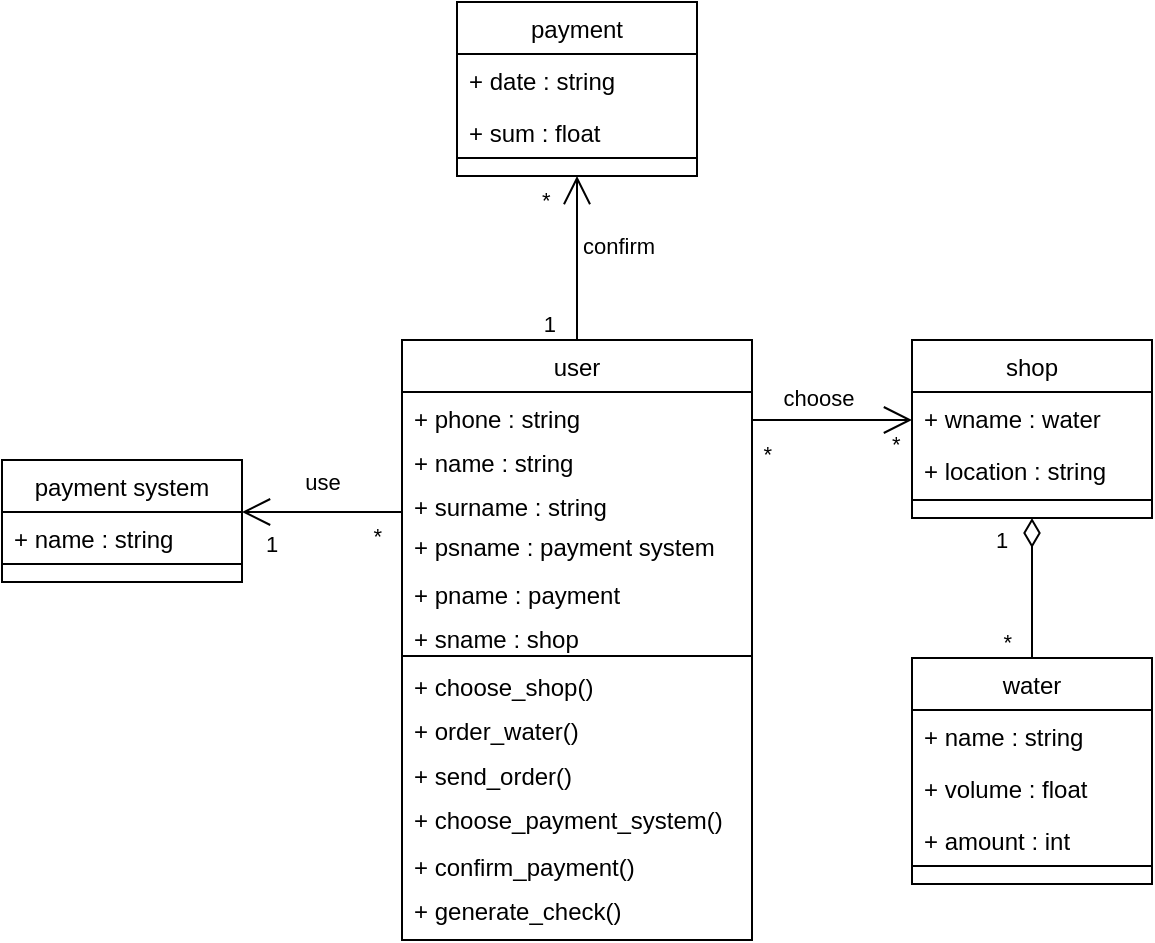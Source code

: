 <mxfile version="20.4.0" type="github">
  <diagram id="ATw0wiLQBBvaftRnEnq2" name="Страница 1">
    <mxGraphModel dx="912" dy="2438" grid="1" gridSize="10" guides="1" tooltips="1" connect="1" arrows="1" fold="1" page="1" pageScale="1" pageWidth="1169" pageHeight="827" math="0" shadow="0">
      <root>
        <mxCell id="0" />
        <mxCell id="1" parent="0" />
        <mxCell id="GyFa929_02Q6f_05pbuW-20" value="" style="endArrow=none;html=1;startSize=12;startArrow=diamondThin;startFill=0;entryX=0.5;entryY=0;entryDx=0;entryDy=0;" parent="1" target="GyFa929_02Q6f_05pbuW-8" edge="1">
          <mxGeometry relative="1" as="geometry">
            <mxPoint x="755" y="-1191" as="sourcePoint" />
            <mxPoint x="755" y="-1131" as="targetPoint" />
          </mxGeometry>
        </mxCell>
        <mxCell id="GyFa929_02Q6f_05pbuW-21" value="1" style="edgeLabel;resizable=0;html=1;align=left;verticalAlign=bottom;" parent="GyFa929_02Q6f_05pbuW-20" connectable="0" vertex="1">
          <mxGeometry x="-1" relative="1" as="geometry">
            <mxPoint x="-20" y="19" as="offset" />
          </mxGeometry>
        </mxCell>
        <mxCell id="GyFa929_02Q6f_05pbuW-22" value="*" style="edgeLabel;resizable=0;html=1;align=right;verticalAlign=bottom;" parent="GyFa929_02Q6f_05pbuW-20" connectable="0" vertex="1">
          <mxGeometry x="1" relative="1" as="geometry">
            <mxPoint x="-10" as="offset" />
          </mxGeometry>
        </mxCell>
        <mxCell id="GyFa929_02Q6f_05pbuW-23" value="" style="endArrow=none;html=1;startSize=12;startArrow=open;startFill=0;exitX=1;exitY=0.5;exitDx=0;exitDy=0;entryX=0;entryY=0.5;entryDx=0;entryDy=0;" parent="1" source="GyFa929_02Q6f_05pbuW-12" edge="1">
          <mxGeometry relative="1" as="geometry">
            <mxPoint x="690" y="-1305.67" as="sourcePoint" />
            <mxPoint x="440" y="-1194" as="targetPoint" />
          </mxGeometry>
        </mxCell>
        <mxCell id="GyFa929_02Q6f_05pbuW-24" value="1" style="edgeLabel;resizable=0;html=1;align=left;verticalAlign=bottom;" parent="GyFa929_02Q6f_05pbuW-23" connectable="0" vertex="1">
          <mxGeometry x="-1" relative="1" as="geometry">
            <mxPoint x="10" y="24" as="offset" />
          </mxGeometry>
        </mxCell>
        <mxCell id="GyFa929_02Q6f_05pbuW-25" value="*" style="edgeLabel;resizable=0;html=1;align=right;verticalAlign=bottom;" parent="GyFa929_02Q6f_05pbuW-23" connectable="0" vertex="1">
          <mxGeometry x="1" relative="1" as="geometry">
            <mxPoint x="-10" y="20" as="offset" />
          </mxGeometry>
        </mxCell>
        <mxCell id="GyFa929_02Q6f_05pbuW-26" value="use" style="edgeLabel;html=1;align=center;verticalAlign=middle;resizable=0;points=[];" parent="GyFa929_02Q6f_05pbuW-23" vertex="1" connectable="0">
          <mxGeometry x="0.17" y="2" relative="1" as="geometry">
            <mxPoint x="-7" y="-13" as="offset" />
          </mxGeometry>
        </mxCell>
        <mxCell id="GyFa929_02Q6f_05pbuW-27" value="" style="endArrow=none;html=1;startSize=12;startArrow=open;startFill=0;entryX=0.5;entryY=0;entryDx=0;entryDy=0;exitX=0.5;exitY=1;exitDx=0;exitDy=0;" parent="1" target="GyFa929_02Q6f_05pbuW-4" edge="1">
          <mxGeometry relative="1" as="geometry">
            <mxPoint x="527.5" y="-1362" as="sourcePoint" />
            <mxPoint x="620" y="-1330.67" as="targetPoint" />
          </mxGeometry>
        </mxCell>
        <mxCell id="GyFa929_02Q6f_05pbuW-28" value="*" style="edgeLabel;resizable=0;html=1;align=left;verticalAlign=bottom;" parent="GyFa929_02Q6f_05pbuW-27" connectable="0" vertex="1">
          <mxGeometry x="-1" relative="1" as="geometry">
            <mxPoint x="-20" y="20" as="offset" />
          </mxGeometry>
        </mxCell>
        <mxCell id="GyFa929_02Q6f_05pbuW-29" value="1" style="edgeLabel;resizable=0;html=1;align=right;verticalAlign=bottom;" parent="GyFa929_02Q6f_05pbuW-27" connectable="0" vertex="1">
          <mxGeometry x="1" relative="1" as="geometry">
            <mxPoint x="-10" as="offset" />
          </mxGeometry>
        </mxCell>
        <mxCell id="GyFa929_02Q6f_05pbuW-30" value="confirm" style="edgeLabel;html=1;align=center;verticalAlign=middle;resizable=0;points=[];" parent="GyFa929_02Q6f_05pbuW-27" vertex="1" connectable="0">
          <mxGeometry x="0.17" y="2" relative="1" as="geometry">
            <mxPoint x="18" y="-13" as="offset" />
          </mxGeometry>
        </mxCell>
        <mxCell id="dI0i4j_MGqkQLaD2QQwu-15" value="" style="endArrow=none;html=1;startSize=12;startArrow=open;startFill=0;exitX=0;exitY=0.5;exitDx=0;exitDy=0;" edge="1" parent="1" source="dI0i4j_MGqkQLaD2QQwu-12">
          <mxGeometry relative="1" as="geometry">
            <mxPoint x="744" y="-1352.67" as="sourcePoint" />
            <mxPoint x="615" y="-1240" as="targetPoint" />
          </mxGeometry>
        </mxCell>
        <mxCell id="dI0i4j_MGqkQLaD2QQwu-16" value="*" style="edgeLabel;resizable=0;html=1;align=left;verticalAlign=bottom;" connectable="0" vertex="1" parent="dI0i4j_MGqkQLaD2QQwu-15">
          <mxGeometry x="-1" relative="1" as="geometry">
            <mxPoint x="-12" y="20" as="offset" />
          </mxGeometry>
        </mxCell>
        <mxCell id="dI0i4j_MGqkQLaD2QQwu-17" value="*" style="edgeLabel;resizable=0;html=1;align=right;verticalAlign=bottom;" connectable="0" vertex="1" parent="dI0i4j_MGqkQLaD2QQwu-15">
          <mxGeometry x="1" relative="1" as="geometry">
            <mxPoint x="10" y="25" as="offset" />
          </mxGeometry>
        </mxCell>
        <mxCell id="dI0i4j_MGqkQLaD2QQwu-18" value="choose" style="edgeLabel;html=1;align=center;verticalAlign=middle;resizable=0;points=[];" vertex="1" connectable="0" parent="dI0i4j_MGqkQLaD2QQwu-15">
          <mxGeometry x="0.17" y="2" relative="1" as="geometry">
            <mxPoint y="-13" as="offset" />
          </mxGeometry>
        </mxCell>
        <mxCell id="dI0i4j_MGqkQLaD2QQwu-25" value="" style="group" vertex="1" connectable="0" parent="1">
          <mxGeometry x="467.5" y="-1449" width="120" height="87" as="geometry" />
        </mxCell>
        <mxCell id="dI0i4j_MGqkQLaD2QQwu-21" value="payment" style="swimlane;fontStyle=0;childLayout=stackLayout;horizontal=1;startSize=26;fillColor=none;horizontalStack=0;resizeParent=1;resizeParentMax=0;resizeLast=0;collapsible=1;marginBottom=0;" vertex="1" parent="dI0i4j_MGqkQLaD2QQwu-25">
          <mxGeometry width="120" height="78" as="geometry">
            <mxRectangle x="260" y="-410" width="60" height="30" as="alternateBounds" />
          </mxGeometry>
        </mxCell>
        <mxCell id="dI0i4j_MGqkQLaD2QQwu-22" value="+ date : string" style="text;strokeColor=none;fillColor=none;align=left;verticalAlign=top;spacingLeft=4;spacingRight=4;overflow=hidden;rotatable=0;points=[[0,0.5],[1,0.5]];portConstraint=eastwest;" vertex="1" parent="dI0i4j_MGqkQLaD2QQwu-21">
          <mxGeometry y="26" width="120" height="26" as="geometry" />
        </mxCell>
        <mxCell id="dI0i4j_MGqkQLaD2QQwu-23" value="+ sum : float" style="text;strokeColor=none;fillColor=none;align=left;verticalAlign=top;spacingLeft=4;spacingRight=4;overflow=hidden;rotatable=0;points=[[0,0.5],[1,0.5]];portConstraint=eastwest;" vertex="1" parent="dI0i4j_MGqkQLaD2QQwu-21">
          <mxGeometry y="52" width="120" height="26" as="geometry" />
        </mxCell>
        <mxCell id="dI0i4j_MGqkQLaD2QQwu-24" style="text;strokeColor=default;fillColor=none;align=left;verticalAlign=top;spacingLeft=4;spacingRight=4;overflow=hidden;rotatable=0;points=[[0,0.5],[1,0.5]];portConstraint=eastwest;" vertex="1" parent="dI0i4j_MGqkQLaD2QQwu-25">
          <mxGeometry y="78" width="120" height="9" as="geometry" />
        </mxCell>
        <mxCell id="dI0i4j_MGqkQLaD2QQwu-26" value="" style="group" vertex="1" connectable="0" parent="1">
          <mxGeometry x="240" y="-1220" width="120" height="61" as="geometry" />
        </mxCell>
        <mxCell id="GyFa929_02Q6f_05pbuW-12" value="payment system" style="swimlane;fontStyle=0;childLayout=stackLayout;horizontal=1;startSize=26;fillColor=none;horizontalStack=0;resizeParent=1;resizeParentMax=0;resizeLast=0;collapsible=1;marginBottom=0;" parent="dI0i4j_MGqkQLaD2QQwu-26" vertex="1">
          <mxGeometry width="120" height="52" as="geometry">
            <mxRectangle x="260" y="-410" width="60" height="30" as="alternateBounds" />
          </mxGeometry>
        </mxCell>
        <mxCell id="GyFa929_02Q6f_05pbuW-13" value="+ name : string" style="text;strokeColor=none;fillColor=none;align=left;verticalAlign=top;spacingLeft=4;spacingRight=4;overflow=hidden;rotatable=0;points=[[0,0.5],[1,0.5]];portConstraint=eastwest;" parent="GyFa929_02Q6f_05pbuW-12" vertex="1">
          <mxGeometry y="26" width="120" height="26" as="geometry" />
        </mxCell>
        <mxCell id="dI0i4j_MGqkQLaD2QQwu-8" style="text;strokeColor=default;fillColor=none;align=left;verticalAlign=top;spacingLeft=4;spacingRight=4;overflow=hidden;rotatable=0;points=[[0,0.5],[1,0.5]];portConstraint=eastwest;" vertex="1" parent="dI0i4j_MGqkQLaD2QQwu-26">
          <mxGeometry y="52" width="120" height="9" as="geometry" />
        </mxCell>
        <mxCell id="dI0i4j_MGqkQLaD2QQwu-27" value="" style="group" vertex="1" connectable="0" parent="1">
          <mxGeometry x="695" y="-1280" width="120" height="89" as="geometry" />
        </mxCell>
        <mxCell id="dI0i4j_MGqkQLaD2QQwu-9" style="text;strokeColor=default;fillColor=none;align=left;verticalAlign=top;spacingLeft=4;spacingRight=4;overflow=hidden;rotatable=0;points=[[0,0.5],[1,0.5]];portConstraint=eastwest;" vertex="1" parent="dI0i4j_MGqkQLaD2QQwu-27">
          <mxGeometry y="80" width="120" height="9" as="geometry" />
        </mxCell>
        <mxCell id="dI0i4j_MGqkQLaD2QQwu-12" value="shop" style="swimlane;fontStyle=0;childLayout=stackLayout;horizontal=1;startSize=26;fillColor=none;horizontalStack=0;resizeParent=1;resizeParentMax=0;resizeLast=0;collapsible=1;marginBottom=0;" vertex="1" parent="dI0i4j_MGqkQLaD2QQwu-27">
          <mxGeometry width="120" height="80" as="geometry">
            <mxRectangle x="260" y="-410" width="60" height="30" as="alternateBounds" />
          </mxGeometry>
        </mxCell>
        <mxCell id="dI0i4j_MGqkQLaD2QQwu-13" value="+ wname : water" style="text;strokeColor=none;fillColor=none;align=left;verticalAlign=top;spacingLeft=4;spacingRight=4;overflow=hidden;rotatable=0;points=[[0,0.5],[1,0.5]];portConstraint=eastwest;" vertex="1" parent="dI0i4j_MGqkQLaD2QQwu-12">
          <mxGeometry y="26" width="120" height="26" as="geometry" />
        </mxCell>
        <mxCell id="dI0i4j_MGqkQLaD2QQwu-14" value="+ location : string" style="text;strokeColor=none;fillColor=none;align=left;verticalAlign=top;spacingLeft=4;spacingRight=4;overflow=hidden;rotatable=0;points=[[0,0.5],[1,0.5]];portConstraint=eastwest;" vertex="1" parent="dI0i4j_MGqkQLaD2QQwu-12">
          <mxGeometry y="52" width="120" height="28" as="geometry" />
        </mxCell>
        <mxCell id="dI0i4j_MGqkQLaD2QQwu-28" value="" style="group" vertex="1" connectable="0" parent="1">
          <mxGeometry x="695" y="-1121" width="120" height="113" as="geometry" />
        </mxCell>
        <mxCell id="GyFa929_02Q6f_05pbuW-8" value="water" style="swimlane;fontStyle=0;childLayout=stackLayout;horizontal=1;startSize=26;fillColor=none;horizontalStack=0;resizeParent=1;resizeParentMax=0;resizeLast=0;collapsible=1;marginBottom=0;" parent="dI0i4j_MGqkQLaD2QQwu-28" vertex="1">
          <mxGeometry width="120" height="104" as="geometry">
            <mxRectangle x="260" y="-410" width="60" height="30" as="alternateBounds" />
          </mxGeometry>
        </mxCell>
        <mxCell id="GyFa929_02Q6f_05pbuW-9" value="+ name : string" style="text;strokeColor=none;fillColor=none;align=left;verticalAlign=top;spacingLeft=4;spacingRight=4;overflow=hidden;rotatable=0;points=[[0,0.5],[1,0.5]];portConstraint=eastwest;" parent="GyFa929_02Q6f_05pbuW-8" vertex="1">
          <mxGeometry y="26" width="120" height="26" as="geometry" />
        </mxCell>
        <mxCell id="GyFa929_02Q6f_05pbuW-10" value="+ volume : float" style="text;strokeColor=none;fillColor=none;align=left;verticalAlign=top;spacingLeft=4;spacingRight=4;overflow=hidden;rotatable=0;points=[[0,0.5],[1,0.5]];portConstraint=eastwest;" parent="GyFa929_02Q6f_05pbuW-8" vertex="1">
          <mxGeometry y="52" width="120" height="26" as="geometry" />
        </mxCell>
        <mxCell id="GyFa929_02Q6f_05pbuW-11" value="+ amount : int" style="text;strokeColor=none;fillColor=none;align=left;verticalAlign=top;spacingLeft=4;spacingRight=4;overflow=hidden;rotatable=0;points=[[0,0.5],[1,0.5]];portConstraint=eastwest;" parent="GyFa929_02Q6f_05pbuW-8" vertex="1">
          <mxGeometry y="78" width="120" height="26" as="geometry" />
        </mxCell>
        <mxCell id="dI0i4j_MGqkQLaD2QQwu-19" style="text;strokeColor=default;fillColor=none;align=left;verticalAlign=top;spacingLeft=4;spacingRight=4;overflow=hidden;rotatable=0;points=[[0,0.5],[1,0.5]];portConstraint=eastwest;" vertex="1" parent="dI0i4j_MGqkQLaD2QQwu-28">
          <mxGeometry y="104" width="120" height="9" as="geometry" />
        </mxCell>
        <mxCell id="GyFa929_02Q6f_05pbuW-4" value="user" style="swimlane;fontStyle=0;childLayout=stackLayout;horizontal=1;startSize=26;fillColor=none;horizontalStack=0;resizeParent=1;resizeParentMax=0;resizeLast=0;collapsible=1;marginBottom=0;" parent="1" vertex="1">
          <mxGeometry x="440" y="-1280" width="175" height="158" as="geometry">
            <mxRectangle x="360" y="-440" width="60" height="30" as="alternateBounds" />
          </mxGeometry>
        </mxCell>
        <mxCell id="GyFa929_02Q6f_05pbuW-19" value="+ phone : string" style="text;strokeColor=none;fillColor=none;align=left;verticalAlign=top;spacingLeft=4;spacingRight=4;overflow=hidden;rotatable=0;points=[[0,0.5],[1,0.5]];portConstraint=eastwest;" parent="GyFa929_02Q6f_05pbuW-4" vertex="1">
          <mxGeometry y="26" width="175" height="22" as="geometry" />
        </mxCell>
        <mxCell id="GyFa929_02Q6f_05pbuW-5" value="+ name : string" style="text;strokeColor=none;fillColor=none;align=left;verticalAlign=top;spacingLeft=4;spacingRight=4;overflow=hidden;rotatable=0;points=[[0,0.5],[1,0.5]];portConstraint=eastwest;" parent="GyFa929_02Q6f_05pbuW-4" vertex="1">
          <mxGeometry y="48" width="175" height="22" as="geometry" />
        </mxCell>
        <mxCell id="GyFa929_02Q6f_05pbuW-18" value="+ surname : string" style="text;strokeColor=none;fillColor=none;align=left;verticalAlign=top;spacingLeft=4;spacingRight=4;overflow=hidden;rotatable=0;points=[[0,0.5],[1,0.5]];portConstraint=eastwest;" parent="GyFa929_02Q6f_05pbuW-4" vertex="1">
          <mxGeometry y="70" width="175" height="20" as="geometry" />
        </mxCell>
        <mxCell id="dI0i4j_MGqkQLaD2QQwu-2" value="+ psname : payment system" style="text;strokeColor=none;fillColor=none;align=left;verticalAlign=top;spacingLeft=4;spacingRight=4;overflow=hidden;rotatable=0;points=[[0,0.5],[1,0.5]];portConstraint=eastwest;" vertex="1" parent="GyFa929_02Q6f_05pbuW-4">
          <mxGeometry y="90" width="175" height="24" as="geometry" />
        </mxCell>
        <mxCell id="dI0i4j_MGqkQLaD2QQwu-3" value="+ pname : payment" style="text;strokeColor=none;fillColor=none;align=left;verticalAlign=top;spacingLeft=4;spacingRight=4;overflow=hidden;rotatable=0;points=[[0,0.5],[1,0.5]];portConstraint=eastwest;" vertex="1" parent="GyFa929_02Q6f_05pbuW-4">
          <mxGeometry y="114" width="175" height="22" as="geometry" />
        </mxCell>
        <mxCell id="dI0i4j_MGqkQLaD2QQwu-4" value="+ sname : shop" style="text;strokeColor=none;fillColor=none;align=left;verticalAlign=top;spacingLeft=4;spacingRight=4;overflow=hidden;rotatable=0;points=[[0,0.5],[1,0.5]];portConstraint=eastwest;" vertex="1" parent="GyFa929_02Q6f_05pbuW-4">
          <mxGeometry y="136" width="175" height="22" as="geometry" />
        </mxCell>
        <mxCell id="GyFa929_02Q6f_05pbuW-31" style="text;strokeColor=default;fillColor=none;align=left;verticalAlign=top;spacingLeft=4;spacingRight=4;overflow=hidden;rotatable=0;points=[[0,0.5],[1,0.5]];portConstraint=eastwest;" parent="1" vertex="1">
          <mxGeometry x="440" y="-1122" width="175" height="142" as="geometry" />
        </mxCell>
        <mxCell id="dI0i4j_MGqkQLaD2QQwu-5" value="+ choose_shop()" style="text;strokeColor=none;fillColor=none;align=left;verticalAlign=top;spacingLeft=4;spacingRight=4;overflow=hidden;rotatable=0;points=[[0,0.5],[1,0.5]];portConstraint=eastwest;" vertex="1" parent="1">
          <mxGeometry x="440" y="-1120" width="175" height="22" as="geometry" />
        </mxCell>
        <mxCell id="dI0i4j_MGqkQLaD2QQwu-31" value="+ order_water()" style="text;strokeColor=none;fillColor=none;align=left;verticalAlign=top;spacingLeft=4;spacingRight=4;overflow=hidden;rotatable=0;points=[[0,0.5],[1,0.5]];portConstraint=eastwest;" vertex="1" parent="1">
          <mxGeometry x="440" y="-1098" width="175" height="22" as="geometry" />
        </mxCell>
        <mxCell id="dI0i4j_MGqkQLaD2QQwu-32" value="+ send_order()" style="text;strokeColor=none;fillColor=none;align=left;verticalAlign=top;spacingLeft=4;spacingRight=4;overflow=hidden;rotatable=0;points=[[0,0.5],[1,0.5]];portConstraint=eastwest;" vertex="1" parent="1">
          <mxGeometry x="440" y="-1075.5" width="175" height="22" as="geometry" />
        </mxCell>
        <mxCell id="dI0i4j_MGqkQLaD2QQwu-33" value="+ choose_payment_system()" style="text;strokeColor=none;fillColor=none;align=left;verticalAlign=top;spacingLeft=4;spacingRight=4;overflow=hidden;rotatable=0;points=[[0,0.5],[1,0.5]];portConstraint=eastwest;" vertex="1" parent="1">
          <mxGeometry x="440" y="-1053.5" width="175" height="22" as="geometry" />
        </mxCell>
        <mxCell id="dI0i4j_MGqkQLaD2QQwu-34" value="+ confirm_payment()" style="text;strokeColor=none;fillColor=none;align=left;verticalAlign=top;spacingLeft=4;spacingRight=4;overflow=hidden;rotatable=0;points=[[0,0.5],[1,0.5]];portConstraint=eastwest;" vertex="1" parent="1">
          <mxGeometry x="440" y="-1030" width="175" height="22" as="geometry" />
        </mxCell>
        <mxCell id="dI0i4j_MGqkQLaD2QQwu-35" value="+ generate_check()" style="text;strokeColor=none;fillColor=none;align=left;verticalAlign=top;spacingLeft=4;spacingRight=4;overflow=hidden;rotatable=0;points=[[0,0.5],[1,0.5]];portConstraint=eastwest;" vertex="1" parent="1">
          <mxGeometry x="440" y="-1008" width="175" height="22" as="geometry" />
        </mxCell>
      </root>
    </mxGraphModel>
  </diagram>
</mxfile>
